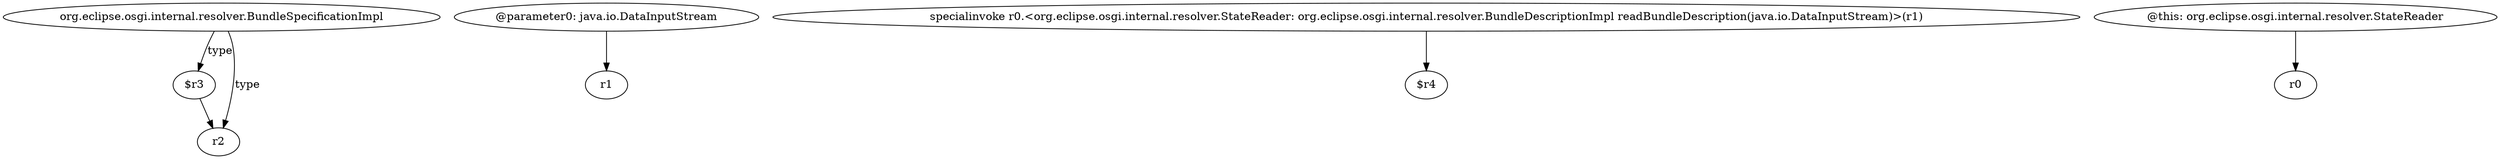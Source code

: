 digraph g {
0[label="$r3"]
1[label="r2"]
0->1[label=""]
2[label="@parameter0: java.io.DataInputStream"]
3[label="r1"]
2->3[label=""]
4[label="specialinvoke r0.<org.eclipse.osgi.internal.resolver.StateReader: org.eclipse.osgi.internal.resolver.BundleDescriptionImpl readBundleDescription(java.io.DataInputStream)>(r1)"]
5[label="$r4"]
4->5[label=""]
6[label="org.eclipse.osgi.internal.resolver.BundleSpecificationImpl"]
6->0[label="type"]
7[label="@this: org.eclipse.osgi.internal.resolver.StateReader"]
8[label="r0"]
7->8[label=""]
6->1[label="type"]
}